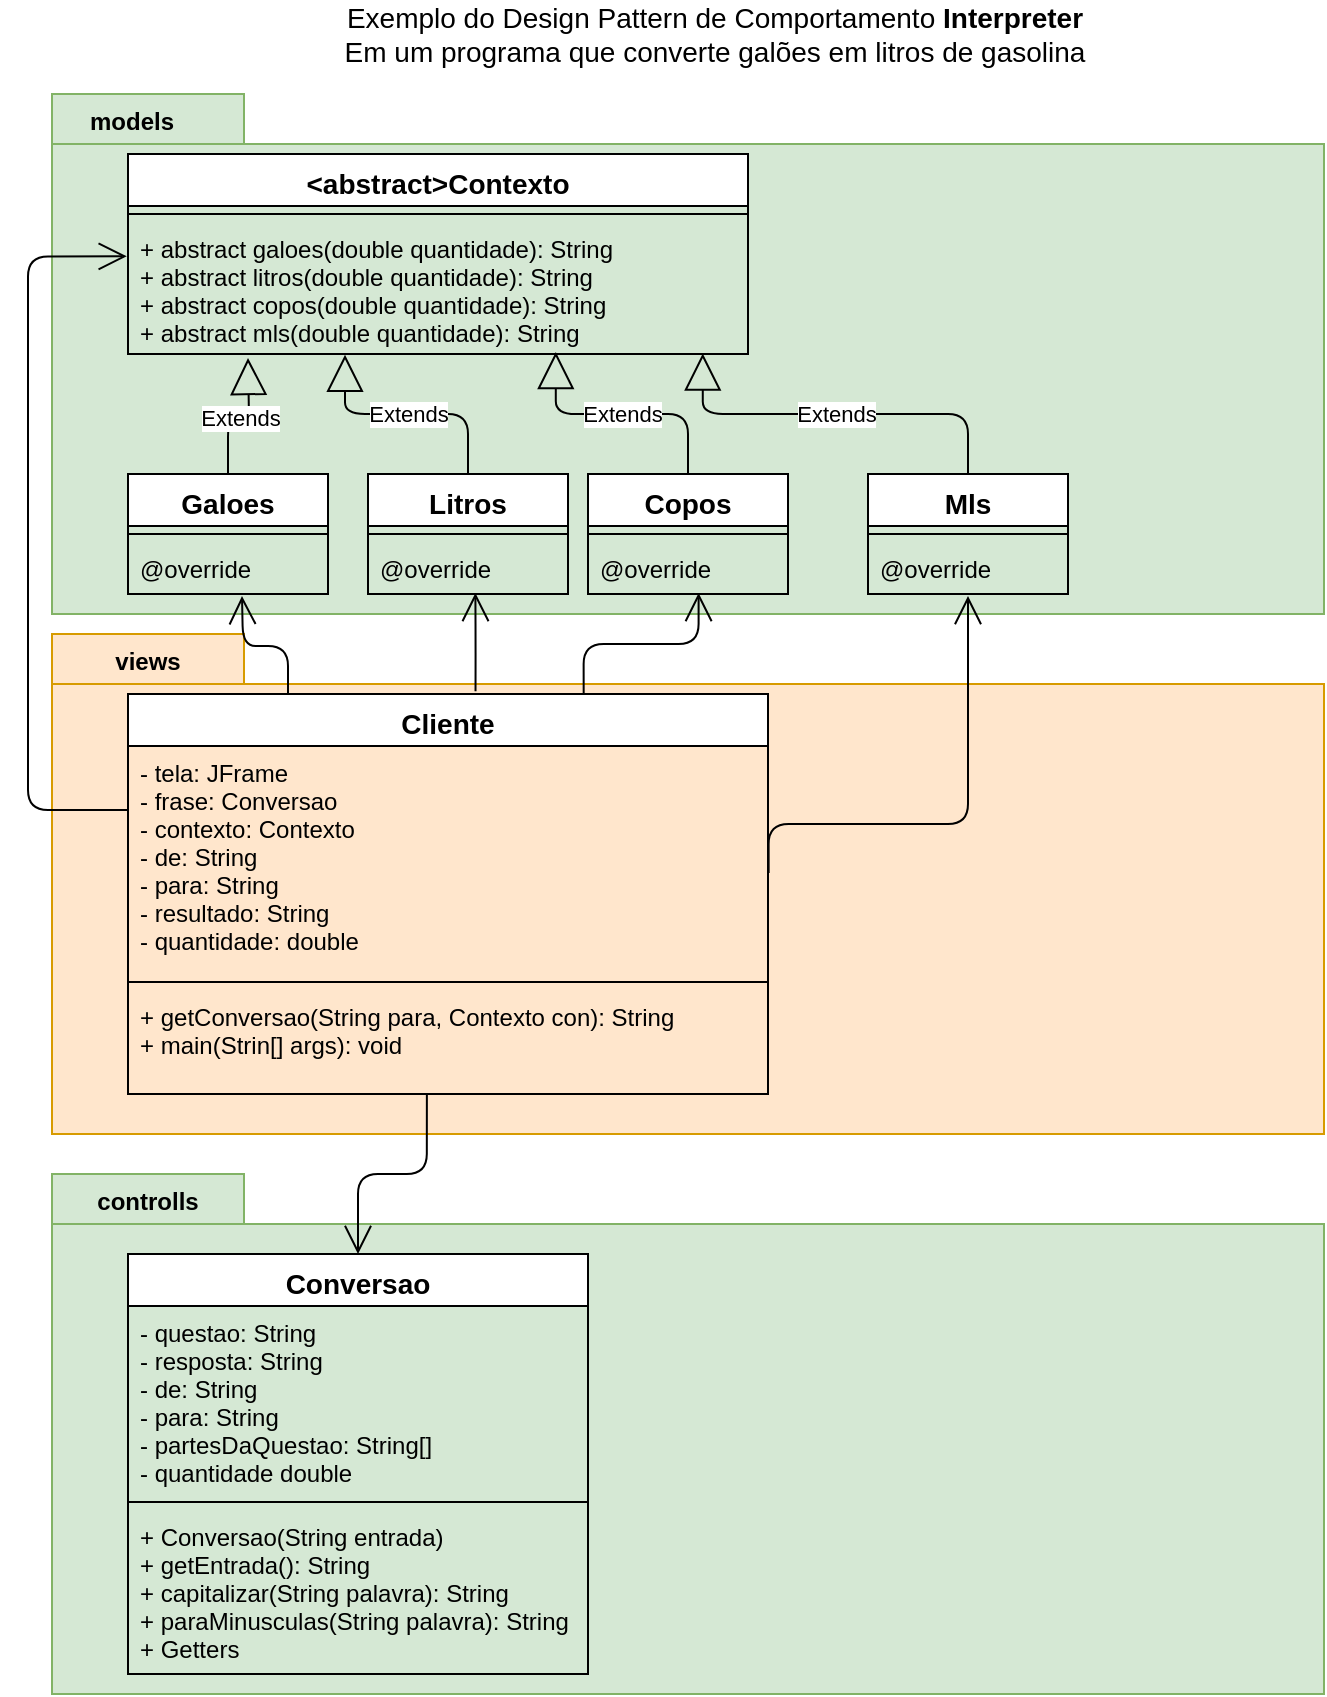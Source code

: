 <mxfile version="14.7.6" type="device"><diagram id="iI6fdaR2ye2F-3BkfDfc" name="Page-1"><mxGraphModel dx="1296" dy="618" grid="1" gridSize="10" guides="1" tooltips="1" connect="1" arrows="1" fold="1" page="1" pageScale="1" pageWidth="827" pageHeight="1169" math="0" shadow="0"><root><mxCell id="0"/><mxCell id="1" parent="0"/><mxCell id="S_U6bEWusPDnnjbAmfiM-29" value="" style="shape=folder;fontStyle=1;spacingTop=10;tabWidth=96;tabHeight=25;tabPosition=left;html=1;fillColor=#d5e8d4;strokeColor=#82b366;" vertex="1" parent="1"><mxGeometry x="82" y="80" width="636" height="260" as="geometry"/></mxCell><mxCell id="S_U6bEWusPDnnjbAmfiM-28" value="" style="shape=folder;fontStyle=1;spacingTop=10;tabWidth=96;tabHeight=25;tabPosition=left;html=1;fillColor=#d5e8d4;strokeColor=#82b366;" vertex="1" parent="1"><mxGeometry x="82" y="620" width="636" height="260" as="geometry"/></mxCell><mxCell id="S_U6bEWusPDnnjbAmfiM-27" value="" style="shape=folder;fontStyle=1;spacingTop=10;tabWidth=96;tabHeight=25;tabPosition=left;html=1;fillColor=#ffe6cc;strokeColor=#d79b00;" vertex="1" parent="1"><mxGeometry x="82" y="350" width="636" height="250" as="geometry"/></mxCell><mxCell id="mOiWRieZlxZbLnr0d_K2-1" value="Exemplo do Design Pattern de Comportamento &lt;b&gt;Interpreter&lt;/b&gt;&lt;br style=&quot;font-size: 14px&quot;&gt;Em um programa que converte galões em litros de gasolina" style="text;html=1;strokeColor=none;fillColor=none;align=center;verticalAlign=middle;whiteSpace=wrap;rounded=0;fontSize=14;" parent="1" vertex="1"><mxGeometry x="213" y="40" width="401" height="20" as="geometry"/></mxCell><mxCell id="mOiWRieZlxZbLnr0d_K2-2" value="Conversao" style="swimlane;fontStyle=1;align=center;verticalAlign=top;childLayout=stackLayout;horizontal=1;startSize=26;horizontalStack=0;resizeParent=1;resizeParentMax=0;resizeLast=0;collapsible=1;marginBottom=0;fontSize=14;" parent="1" vertex="1"><mxGeometry x="120" y="660" width="230" height="210" as="geometry"/></mxCell><mxCell id="mOiWRieZlxZbLnr0d_K2-3" value="- questao: String&#10;- resposta: String&#10;- de: String&#10;- para: String&#10;- partesDaQuestao: String[]&#10;- quantidade double" style="text;strokeColor=none;fillColor=none;align=left;verticalAlign=top;spacingLeft=4;spacingRight=4;overflow=hidden;rotatable=0;points=[[0,0.5],[1,0.5]];portConstraint=eastwest;" parent="mOiWRieZlxZbLnr0d_K2-2" vertex="1"><mxGeometry y="26" width="230" height="94" as="geometry"/></mxCell><mxCell id="mOiWRieZlxZbLnr0d_K2-4" value="" style="line;strokeWidth=1;fillColor=none;align=left;verticalAlign=middle;spacingTop=-1;spacingLeft=3;spacingRight=3;rotatable=0;labelPosition=right;points=[];portConstraint=eastwest;" parent="mOiWRieZlxZbLnr0d_K2-2" vertex="1"><mxGeometry y="120" width="230" height="8" as="geometry"/></mxCell><mxCell id="mOiWRieZlxZbLnr0d_K2-5" value="+ Conversao(String entrada)&#10;+ getEntrada(): String&#10;+ capitalizar(String palavra): String&#10;+ paraMinusculas(String palavra): String&#10;+ Getters" style="text;strokeColor=none;fillColor=none;align=left;verticalAlign=top;spacingLeft=4;spacingRight=4;overflow=hidden;rotatable=0;points=[[0,0.5],[1,0.5]];portConstraint=eastwest;" parent="mOiWRieZlxZbLnr0d_K2-2" vertex="1"><mxGeometry y="128" width="230" height="82" as="geometry"/></mxCell><mxCell id="mOiWRieZlxZbLnr0d_K2-6" value="&lt;abstract&gt;Contexto" style="swimlane;fontStyle=1;align=center;verticalAlign=top;childLayout=stackLayout;horizontal=1;startSize=26;horizontalStack=0;resizeParent=1;resizeParentMax=0;resizeLast=0;collapsible=1;marginBottom=0;fontSize=14;" parent="1" vertex="1"><mxGeometry x="120" y="110" width="310" height="100" as="geometry"/></mxCell><mxCell id="mOiWRieZlxZbLnr0d_K2-8" value="" style="line;strokeWidth=1;fillColor=none;align=left;verticalAlign=middle;spacingTop=-1;spacingLeft=3;spacingRight=3;rotatable=0;labelPosition=right;points=[];portConstraint=eastwest;" parent="mOiWRieZlxZbLnr0d_K2-6" vertex="1"><mxGeometry y="26" width="310" height="8" as="geometry"/></mxCell><mxCell id="mOiWRieZlxZbLnr0d_K2-9" value="+ abstract galoes(double quantidade): String&#10;+ abstract litros(double quantidade): String&#10;+ abstract copos(double quantidade): String&#10;+ abstract mls(double quantidade): String" style="text;strokeColor=none;fillColor=none;align=left;verticalAlign=top;spacingLeft=4;spacingRight=4;overflow=hidden;rotatable=0;points=[[0,0.5],[1,0.5]];portConstraint=eastwest;" parent="mOiWRieZlxZbLnr0d_K2-6" vertex="1"><mxGeometry y="34" width="310" height="66" as="geometry"/></mxCell><mxCell id="mOiWRieZlxZbLnr0d_K2-31" value="Cliente" style="swimlane;fontStyle=1;align=center;verticalAlign=top;childLayout=stackLayout;horizontal=1;startSize=26;horizontalStack=0;resizeParent=1;resizeParentMax=0;resizeLast=0;collapsible=1;marginBottom=0;fontSize=14;" parent="1" vertex="1"><mxGeometry x="120" y="380" width="320" height="200" as="geometry"/></mxCell><mxCell id="mOiWRieZlxZbLnr0d_K2-32" value="- tela: JFrame&#10;- frase: Conversao&#10;- contexto: Contexto&#10;- de: String&#10;- para: String&#10;- resultado: String&#10;- quantidade: double" style="text;strokeColor=none;fillColor=none;align=left;verticalAlign=top;spacingLeft=4;spacingRight=4;overflow=hidden;rotatable=0;points=[[0,0.5],[1,0.5]];portConstraint=eastwest;" parent="mOiWRieZlxZbLnr0d_K2-31" vertex="1"><mxGeometry y="26" width="320" height="114" as="geometry"/></mxCell><mxCell id="mOiWRieZlxZbLnr0d_K2-33" value="" style="line;strokeWidth=1;fillColor=none;align=left;verticalAlign=middle;spacingTop=-1;spacingLeft=3;spacingRight=3;rotatable=0;labelPosition=right;points=[];portConstraint=eastwest;" parent="mOiWRieZlxZbLnr0d_K2-31" vertex="1"><mxGeometry y="140" width="320" height="8" as="geometry"/></mxCell><mxCell id="mOiWRieZlxZbLnr0d_K2-34" value="+ getConversao(String para, Contexto con): String&#10;+ main(Strin[] args): void" style="text;strokeColor=none;fillColor=none;align=left;verticalAlign=top;spacingLeft=4;spacingRight=4;overflow=hidden;rotatable=0;points=[[0,0.5],[1,0.5]];portConstraint=eastwest;" parent="mOiWRieZlxZbLnr0d_K2-31" vertex="1"><mxGeometry y="148" width="320" height="52" as="geometry"/></mxCell><mxCell id="S_U6bEWusPDnnjbAmfiM-1" value="Galoes" style="swimlane;fontStyle=1;align=center;verticalAlign=top;childLayout=stackLayout;horizontal=1;startSize=26;horizontalStack=0;resizeParent=1;resizeParentMax=0;resizeLast=0;collapsible=1;marginBottom=0;fontSize=14;" vertex="1" parent="1"><mxGeometry x="120" y="270" width="100" height="60" as="geometry"/></mxCell><mxCell id="S_U6bEWusPDnnjbAmfiM-2" value="" style="line;strokeWidth=1;fillColor=none;align=left;verticalAlign=middle;spacingTop=-1;spacingLeft=3;spacingRight=3;rotatable=0;labelPosition=right;points=[];portConstraint=eastwest;" vertex="1" parent="S_U6bEWusPDnnjbAmfiM-1"><mxGeometry y="26" width="100" height="8" as="geometry"/></mxCell><mxCell id="S_U6bEWusPDnnjbAmfiM-3" value="@override" style="text;strokeColor=none;fillColor=none;align=left;verticalAlign=top;spacingLeft=4;spacingRight=4;overflow=hidden;rotatable=0;points=[[0,0.5],[1,0.5]];portConstraint=eastwest;" vertex="1" parent="S_U6bEWusPDnnjbAmfiM-1"><mxGeometry y="34" width="100" height="26" as="geometry"/></mxCell><mxCell id="S_U6bEWusPDnnjbAmfiM-4" value="Extends" style="endArrow=block;endSize=16;endFill=0;html=1;edgeStyle=orthogonalEdgeStyle;exitX=0.5;exitY=0;exitDx=0;exitDy=0;" edge="1" parent="1" source="S_U6bEWusPDnnjbAmfiM-1"><mxGeometry width="160" relative="1" as="geometry"><mxPoint x="330" y="460" as="sourcePoint"/><mxPoint x="180" y="212" as="targetPoint"/></mxGeometry></mxCell><mxCell id="S_U6bEWusPDnnjbAmfiM-5" value="Litros" style="swimlane;fontStyle=1;align=center;verticalAlign=top;childLayout=stackLayout;horizontal=1;startSize=26;horizontalStack=0;resizeParent=1;resizeParentMax=0;resizeLast=0;collapsible=1;marginBottom=0;fontSize=14;" vertex="1" parent="1"><mxGeometry x="240" y="270" width="100" height="60" as="geometry"/></mxCell><mxCell id="S_U6bEWusPDnnjbAmfiM-6" value="" style="line;strokeWidth=1;fillColor=none;align=left;verticalAlign=middle;spacingTop=-1;spacingLeft=3;spacingRight=3;rotatable=0;labelPosition=right;points=[];portConstraint=eastwest;" vertex="1" parent="S_U6bEWusPDnnjbAmfiM-5"><mxGeometry y="26" width="100" height="8" as="geometry"/></mxCell><mxCell id="S_U6bEWusPDnnjbAmfiM-7" value="@override" style="text;strokeColor=none;fillColor=none;align=left;verticalAlign=top;spacingLeft=4;spacingRight=4;overflow=hidden;rotatable=0;points=[[0,0.5],[1,0.5]];portConstraint=eastwest;" vertex="1" parent="S_U6bEWusPDnnjbAmfiM-5"><mxGeometry y="34" width="100" height="26" as="geometry"/></mxCell><mxCell id="S_U6bEWusPDnnjbAmfiM-8" value="Copos" style="swimlane;fontStyle=1;align=center;verticalAlign=top;childLayout=stackLayout;horizontal=1;startSize=26;horizontalStack=0;resizeParent=1;resizeParentMax=0;resizeLast=0;collapsible=1;marginBottom=0;fontSize=14;" vertex="1" parent="1"><mxGeometry x="350" y="270" width="100" height="60" as="geometry"/></mxCell><mxCell id="S_U6bEWusPDnnjbAmfiM-9" value="" style="line;strokeWidth=1;fillColor=none;align=left;verticalAlign=middle;spacingTop=-1;spacingLeft=3;spacingRight=3;rotatable=0;labelPosition=right;points=[];portConstraint=eastwest;" vertex="1" parent="S_U6bEWusPDnnjbAmfiM-8"><mxGeometry y="26" width="100" height="8" as="geometry"/></mxCell><mxCell id="S_U6bEWusPDnnjbAmfiM-10" value="@override" style="text;strokeColor=none;fillColor=none;align=left;verticalAlign=top;spacingLeft=4;spacingRight=4;overflow=hidden;rotatable=0;points=[[0,0.5],[1,0.5]];portConstraint=eastwest;" vertex="1" parent="S_U6bEWusPDnnjbAmfiM-8"><mxGeometry y="34" width="100" height="26" as="geometry"/></mxCell><mxCell id="S_U6bEWusPDnnjbAmfiM-11" value="Mls" style="swimlane;fontStyle=1;align=center;verticalAlign=top;childLayout=stackLayout;horizontal=1;startSize=26;horizontalStack=0;resizeParent=1;resizeParentMax=0;resizeLast=0;collapsible=1;marginBottom=0;fontSize=14;" vertex="1" parent="1"><mxGeometry x="490" y="270" width="100" height="60" as="geometry"/></mxCell><mxCell id="S_U6bEWusPDnnjbAmfiM-12" value="" style="line;strokeWidth=1;fillColor=none;align=left;verticalAlign=middle;spacingTop=-1;spacingLeft=3;spacingRight=3;rotatable=0;labelPosition=right;points=[];portConstraint=eastwest;" vertex="1" parent="S_U6bEWusPDnnjbAmfiM-11"><mxGeometry y="26" width="100" height="8" as="geometry"/></mxCell><mxCell id="S_U6bEWusPDnnjbAmfiM-13" value="@override" style="text;strokeColor=none;fillColor=none;align=left;verticalAlign=top;spacingLeft=4;spacingRight=4;overflow=hidden;rotatable=0;points=[[0,0.5],[1,0.5]];portConstraint=eastwest;" vertex="1" parent="S_U6bEWusPDnnjbAmfiM-11"><mxGeometry y="34" width="100" height="26" as="geometry"/></mxCell><mxCell id="S_U6bEWusPDnnjbAmfiM-18" value="Extends" style="endArrow=block;endSize=16;endFill=0;html=1;edgeStyle=orthogonalEdgeStyle;entryX=0.35;entryY=1.006;entryDx=0;entryDy=0;entryPerimeter=0;" edge="1" parent="1" source="S_U6bEWusPDnnjbAmfiM-5" target="mOiWRieZlxZbLnr0d_K2-9"><mxGeometry width="160" relative="1" as="geometry"><mxPoint x="180" y="280" as="sourcePoint"/><mxPoint x="254" y="220.99" as="targetPoint"/></mxGeometry></mxCell><mxCell id="S_U6bEWusPDnnjbAmfiM-19" value="Extends" style="endArrow=block;endSize=16;endFill=0;html=1;edgeStyle=orthogonalEdgeStyle;exitX=0.5;exitY=0;exitDx=0;exitDy=0;entryX=0.69;entryY=0.985;entryDx=0;entryDy=0;entryPerimeter=0;" edge="1" parent="1" source="S_U6bEWusPDnnjbAmfiM-8" target="mOiWRieZlxZbLnr0d_K2-9"><mxGeometry width="160" relative="1" as="geometry"><mxPoint x="310" y="280" as="sourcePoint"/><mxPoint x="240" y="210" as="targetPoint"/></mxGeometry></mxCell><mxCell id="S_U6bEWusPDnnjbAmfiM-20" value="Extends" style="endArrow=block;endSize=16;endFill=0;html=1;edgeStyle=orthogonalEdgeStyle;exitX=0.5;exitY=0;exitDx=0;exitDy=0;entryX=0.927;entryY=0.996;entryDx=0;entryDy=0;entryPerimeter=0;" edge="1" parent="1" source="S_U6bEWusPDnnjbAmfiM-11" target="mOiWRieZlxZbLnr0d_K2-9"><mxGeometry width="160" relative="1" as="geometry"><mxPoint x="430" y="280" as="sourcePoint"/><mxPoint x="240" y="210" as="targetPoint"/></mxGeometry></mxCell><mxCell id="S_U6bEWusPDnnjbAmfiM-21" value="" style="endArrow=open;endFill=1;endSize=12;html=1;exitX=0.467;exitY=0.99;exitDx=0;exitDy=0;exitPerimeter=0;entryX=0.5;entryY=0;entryDx=0;entryDy=0;edgeStyle=orthogonalEdgeStyle;" edge="1" parent="1" source="mOiWRieZlxZbLnr0d_K2-34" target="mOiWRieZlxZbLnr0d_K2-2"><mxGeometry width="160" relative="1" as="geometry"><mxPoint x="390" y="510" as="sourcePoint"/><mxPoint x="550" y="510" as="targetPoint"/></mxGeometry></mxCell><mxCell id="S_U6bEWusPDnnjbAmfiM-22" value="" style="endArrow=open;endFill=1;endSize=12;html=1;entryX=-0.002;entryY=0.26;entryDx=0;entryDy=0;edgeStyle=orthogonalEdgeStyle;entryPerimeter=0;" edge="1" parent="1" source="mOiWRieZlxZbLnr0d_K2-32" target="mOiWRieZlxZbLnr0d_K2-9"><mxGeometry width="160" relative="1" as="geometry"><mxPoint x="279.44" y="564.48" as="sourcePoint"/><mxPoint x="245" y="630" as="targetPoint"/><Array as="points"><mxPoint x="70" y="438"/><mxPoint x="70" y="161"/></Array></mxGeometry></mxCell><mxCell id="S_U6bEWusPDnnjbAmfiM-23" value="" style="endArrow=open;endFill=1;endSize=12;html=1;exitX=0.25;exitY=0;exitDx=0;exitDy=0;edgeStyle=orthogonalEdgeStyle;" edge="1" parent="1" source="mOiWRieZlxZbLnr0d_K2-31"><mxGeometry width="160" relative="1" as="geometry"><mxPoint x="390" y="310" as="sourcePoint"/><mxPoint x="177" y="331" as="targetPoint"/></mxGeometry></mxCell><mxCell id="S_U6bEWusPDnnjbAmfiM-24" value="" style="endArrow=open;endFill=1;endSize=12;html=1;exitX=0.543;exitY=-0.007;exitDx=0;exitDy=0;entryX=0.537;entryY=0.981;entryDx=0;entryDy=0;entryPerimeter=0;edgeStyle=orthogonalEdgeStyle;exitPerimeter=0;" edge="1" parent="1" source="mOiWRieZlxZbLnr0d_K2-31" target="S_U6bEWusPDnnjbAmfiM-7"><mxGeometry width="160" relative="1" as="geometry"><mxPoint x="210" y="365" as="sourcePoint"/><mxPoint x="187" y="341.17" as="targetPoint"/></mxGeometry></mxCell><mxCell id="S_U6bEWusPDnnjbAmfiM-25" value="" style="endArrow=open;endFill=1;endSize=12;html=1;exitX=0.712;exitY=0.002;exitDx=0;exitDy=0;exitPerimeter=0;entryX=0.553;entryY=0.981;entryDx=0;entryDy=0;entryPerimeter=0;edgeStyle=orthogonalEdgeStyle;" edge="1" parent="1" source="mOiWRieZlxZbLnr0d_K2-31" target="S_U6bEWusPDnnjbAmfiM-10"><mxGeometry width="160" relative="1" as="geometry"><mxPoint x="220" y="375" as="sourcePoint"/><mxPoint x="400" y="330" as="targetPoint"/></mxGeometry></mxCell><mxCell id="S_U6bEWusPDnnjbAmfiM-26" value="" style="endArrow=open;endFill=1;endSize=12;html=1;exitX=1.001;exitY=0.557;exitDx=0;exitDy=0;exitPerimeter=0;edgeStyle=orthogonalEdgeStyle;" edge="1" parent="1" source="mOiWRieZlxZbLnr0d_K2-32"><mxGeometry width="160" relative="1" as="geometry"><mxPoint x="290" y="365" as="sourcePoint"/><mxPoint x="540" y="331" as="targetPoint"/><Array as="points"><mxPoint x="540" y="445"/><mxPoint x="540" y="331"/></Array></mxGeometry></mxCell><mxCell id="S_U6bEWusPDnnjbAmfiM-30" value="models" style="text;align=center;fontStyle=1;verticalAlign=middle;spacingLeft=3;spacingRight=3;strokeColor=none;rotatable=0;points=[[0,0.5],[1,0.5]];portConstraint=eastwest;" vertex="1" parent="1"><mxGeometry x="82" y="80" width="80" height="26" as="geometry"/></mxCell><mxCell id="S_U6bEWusPDnnjbAmfiM-31" value="views" style="text;align=center;fontStyle=1;verticalAlign=middle;spacingLeft=3;spacingRight=3;strokeColor=none;rotatable=0;points=[[0,0.5],[1,0.5]];portConstraint=eastwest;" vertex="1" parent="1"><mxGeometry x="90" y="350" width="80" height="26" as="geometry"/></mxCell><mxCell id="S_U6bEWusPDnnjbAmfiM-32" value="controlls" style="text;align=center;fontStyle=1;verticalAlign=middle;spacingLeft=3;spacingRight=3;strokeColor=none;rotatable=0;points=[[0,0.5],[1,0.5]];portConstraint=eastwest;" vertex="1" parent="1"><mxGeometry x="90" y="620" width="80" height="26" as="geometry"/></mxCell></root></mxGraphModel></diagram></mxfile>